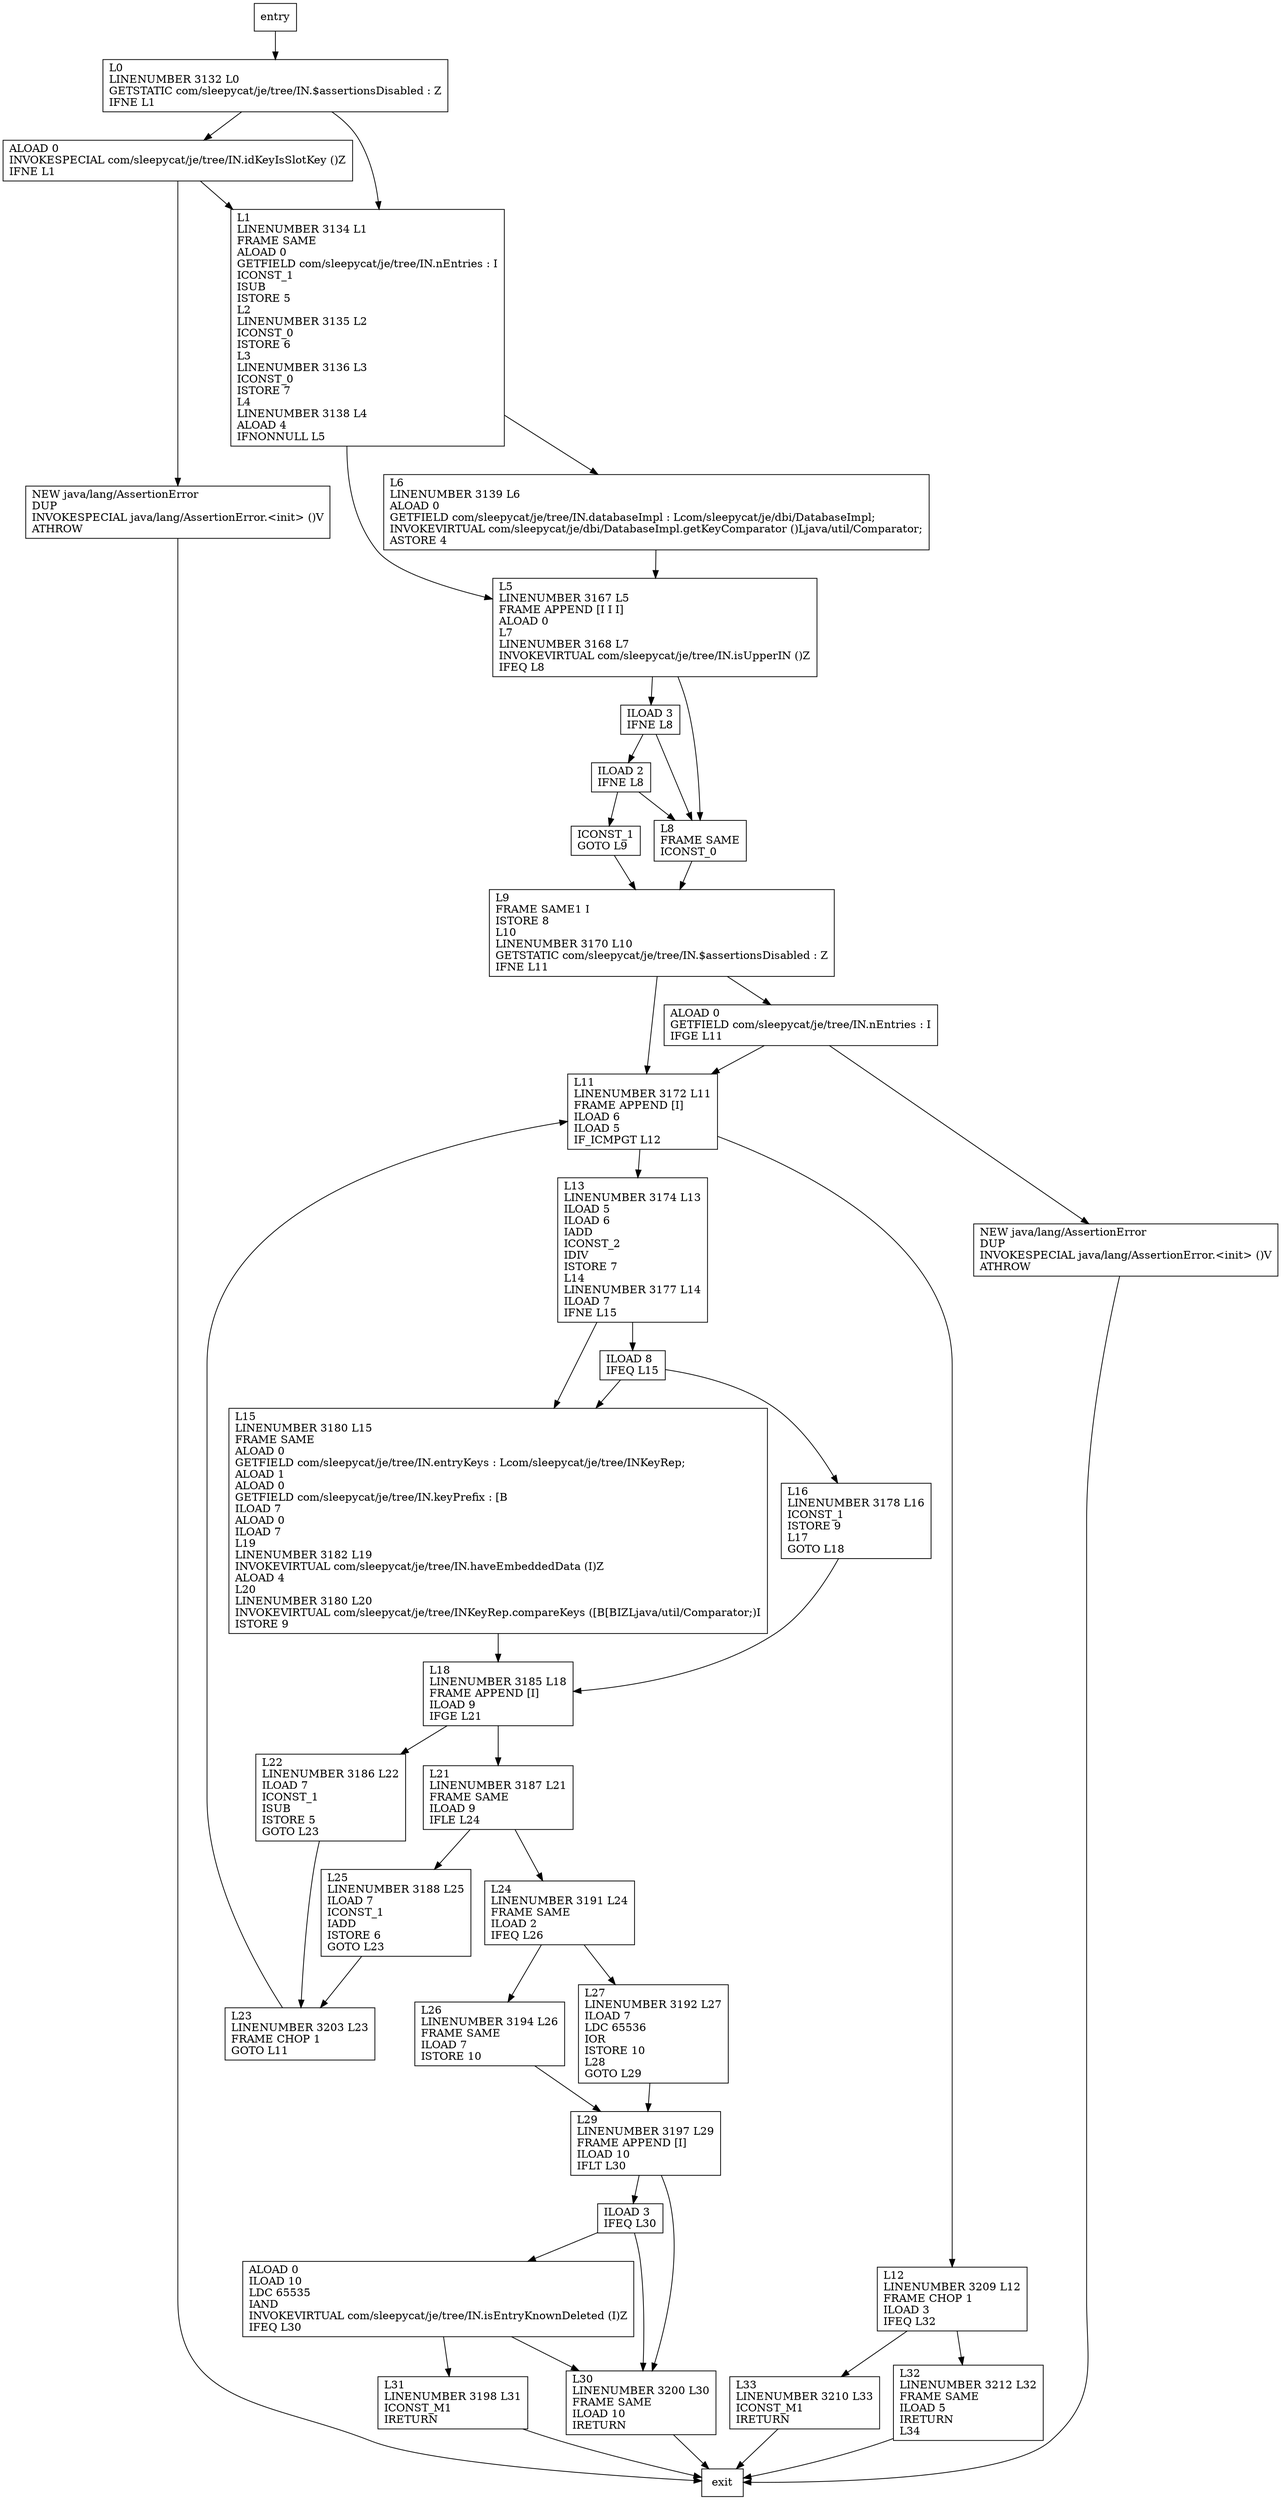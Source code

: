 digraph findEntry {
node [shape=record];
1101853425 [label="ILOAD 3\lIFEQ L30\l"];
453484161 [label="L26\lLINENUMBER 3194 L26\lFRAME SAME\lILOAD 7\lISTORE 10\l"];
1898885237 [label="L23\lLINENUMBER 3203 L23\lFRAME CHOP 1\lGOTO L11\l"];
39713115 [label="L18\lLINENUMBER 3185 L18\lFRAME APPEND [I]\lILOAD 9\lIFGE L21\l"];
2007052642 [label="L12\lLINENUMBER 3209 L12\lFRAME CHOP 1\lILOAD 3\lIFEQ L32\l"];
1442603844 [label="NEW java/lang/AssertionError\lDUP\lINVOKESPECIAL java/lang/AssertionError.\<init\> ()V\lATHROW\l"];
1151836977 [label="ILOAD 3\lIFNE L8\l"];
1772085663 [label="L9\lFRAME SAME1 I\lISTORE 8\lL10\lLINENUMBER 3170 L10\lGETSTATIC com/sleepycat/je/tree/IN.$assertionsDisabled : Z\lIFNE L11\l"];
483657770 [label="L25\lLINENUMBER 3188 L25\lILOAD 7\lICONST_1\lIADD\lISTORE 6\lGOTO L23\l"];
800680282 [label="L22\lLINENUMBER 3186 L22\lILOAD 7\lICONST_1\lISUB\lISTORE 5\lGOTO L23\l"];
275672574 [label="L32\lLINENUMBER 3212 L32\lFRAME SAME\lILOAD 5\lIRETURN\lL34\l"];
427569409 [label="L0\lLINENUMBER 3132 L0\lGETSTATIC com/sleepycat/je/tree/IN.$assertionsDisabled : Z\lIFNE L1\l"];
1810499686 [label="L13\lLINENUMBER 3174 L13\lILOAD 5\lILOAD 6\lIADD\lICONST_2\lIDIV\lISTORE 7\lL14\lLINENUMBER 3177 L14\lILOAD 7\lIFNE L15\l"];
1727565779 [label="L30\lLINENUMBER 3200 L30\lFRAME SAME\lILOAD 10\lIRETURN\l"];
531511436 [label="L27\lLINENUMBER 3192 L27\lILOAD 7\lLDC 65536\lIOR\lISTORE 10\lL28\lGOTO L29\l"];
849038219 [label="L11\lLINENUMBER 3172 L11\lFRAME APPEND [I]\lILOAD 6\lILOAD 5\lIF_ICMPGT L12\l"];
1298529197 [label="L1\lLINENUMBER 3134 L1\lFRAME SAME\lALOAD 0\lGETFIELD com/sleepycat/je/tree/IN.nEntries : I\lICONST_1\lISUB\lISTORE 5\lL2\lLINENUMBER 3135 L2\lICONST_0\lISTORE 6\lL3\lLINENUMBER 3136 L3\lICONST_0\lISTORE 7\lL4\lLINENUMBER 3138 L4\lALOAD 4\lIFNONNULL L5\l"];
596108811 [label="L29\lLINENUMBER 3197 L29\lFRAME APPEND [I]\lILOAD 10\lIFLT L30\l"];
1928797858 [label="L8\lFRAME SAME\lICONST_0\l"];
63295875 [label="ILOAD 8\lIFEQ L15\l"];
869928877 [label="L21\lLINENUMBER 3187 L21\lFRAME SAME\lILOAD 9\lIFLE L24\l"];
592965632 [label="ALOAD 0\lGETFIELD com/sleepycat/je/tree/IN.nEntries : I\lIFGE L11\l"];
349677922 [label="L31\lLINENUMBER 3198 L31\lICONST_M1\lIRETURN\l"];
969899836 [label="L16\lLINENUMBER 3178 L16\lICONST_1\lISTORE 9\lL17\lGOTO L18\l"];
142389720 [label="ALOAD 0\lILOAD 10\lLDC 65535\lIAND\lINVOKEVIRTUAL com/sleepycat/je/tree/IN.isEntryKnownDeleted (I)Z\lIFEQ L30\l"];
645766336 [label="L5\lLINENUMBER 3167 L5\lFRAME APPEND [I I I]\lALOAD 0\lL7\lLINENUMBER 3168 L7\lINVOKEVIRTUAL com/sleepycat/je/tree/IN.isUpperIN ()Z\lIFEQ L8\l"];
2026062163 [label="L24\lLINENUMBER 3191 L24\lFRAME SAME\lILOAD 2\lIFEQ L26\l"];
1629792192 [label="NEW java/lang/AssertionError\lDUP\lINVOKESPECIAL java/lang/AssertionError.\<init\> ()V\lATHROW\l"];
1192983708 [label="L15\lLINENUMBER 3180 L15\lFRAME SAME\lALOAD 0\lGETFIELD com/sleepycat/je/tree/IN.entryKeys : Lcom/sleepycat/je/tree/INKeyRep;\lALOAD 1\lALOAD 0\lGETFIELD com/sleepycat/je/tree/IN.keyPrefix : [B\lILOAD 7\lALOAD 0\lILOAD 7\lL19\lLINENUMBER 3182 L19\lINVOKEVIRTUAL com/sleepycat/je/tree/IN.haveEmbeddedData (I)Z\lALOAD 4\lL20\lLINENUMBER 3180 L20\lINVOKEVIRTUAL com/sleepycat/je/tree/INKeyRep.compareKeys ([B[BIZLjava/util/Comparator;)I\lISTORE 9\l"];
843774579 [label="L33\lLINENUMBER 3210 L33\lICONST_M1\lIRETURN\l"];
2069764886 [label="ALOAD 0\lINVOKESPECIAL com/sleepycat/je/tree/IN.idKeyIsSlotKey ()Z\lIFNE L1\l"];
770745539 [label="L6\lLINENUMBER 3139 L6\lALOAD 0\lGETFIELD com/sleepycat/je/tree/IN.databaseImpl : Lcom/sleepycat/je/dbi/DatabaseImpl;\lINVOKEVIRTUAL com/sleepycat/je/dbi/DatabaseImpl.getKeyComparator ()Ljava/util/Comparator;\lASTORE 4\l"];
1510570627 [label="ILOAD 2\lIFNE L8\l"];
282621598 [label="ICONST_1\lGOTO L9\l"];
entry;
exit;
1101853425 -> 142389720;
1101853425 -> 1727565779;
453484161 -> 596108811;
1898885237 -> 849038219;
39713115 -> 800680282;
39713115 -> 869928877;
2007052642 -> 843774579;
2007052642 -> 275672574;
1442603844 -> exit;
1151836977 -> 1510570627;
1151836977 -> 1928797858;
1772085663 -> 592965632;
1772085663 -> 849038219;
483657770 -> 1898885237;
800680282 -> 1898885237;
275672574 -> exit;
427569409 -> 2069764886;
427569409 -> 1298529197;
1810499686 -> 1192983708;
1810499686 -> 63295875;
1727565779 -> exit;
531511436 -> 596108811;
849038219 -> 1810499686;
849038219 -> 2007052642;
1298529197 -> 645766336;
1298529197 -> 770745539;
596108811 -> 1101853425;
596108811 -> 1727565779;
1928797858 -> 1772085663;
63295875 -> 969899836;
63295875 -> 1192983708;
869928877 -> 2026062163;
869928877 -> 483657770;
592965632 -> 1629792192;
592965632 -> 849038219;
entry -> 427569409;
349677922 -> exit;
969899836 -> 39713115;
142389720 -> 349677922;
142389720 -> 1727565779;
645766336 -> 1151836977;
645766336 -> 1928797858;
2026062163 -> 453484161;
2026062163 -> 531511436;
1629792192 -> exit;
1192983708 -> 39713115;
843774579 -> exit;
2069764886 -> 1298529197;
2069764886 -> 1442603844;
770745539 -> 645766336;
1510570627 -> 1928797858;
1510570627 -> 282621598;
282621598 -> 1772085663;
}
